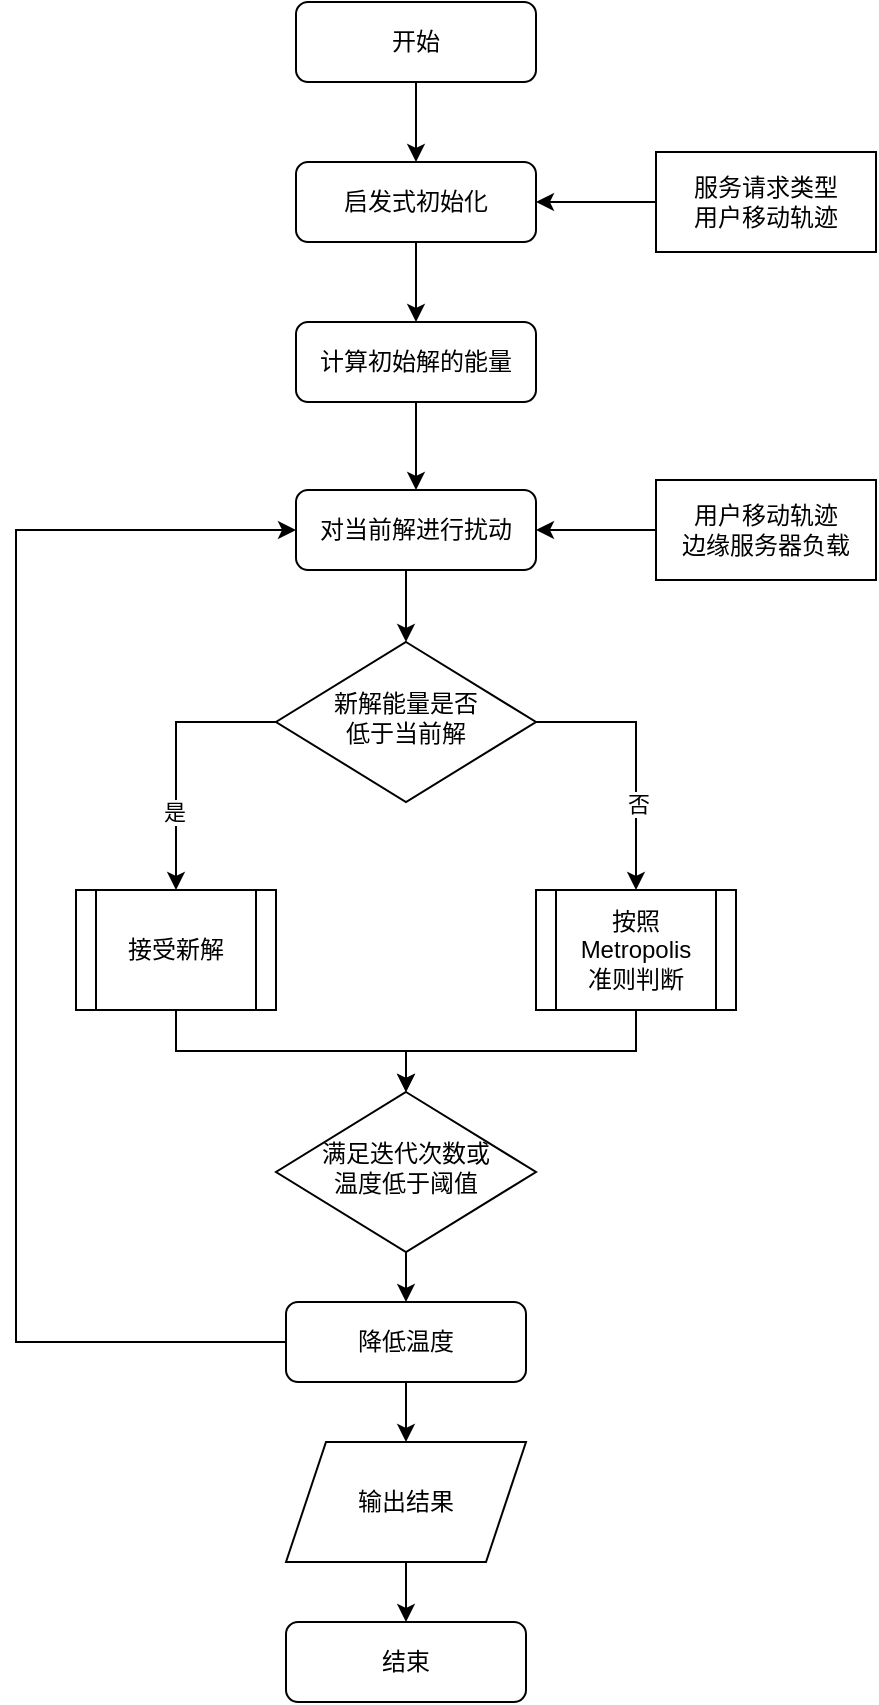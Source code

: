 <mxfile version="24.7.12">
  <diagram id="C5RBs43oDa-KdzZeNtuy" name="Page-1">
    <mxGraphModel dx="1178" dy="460" grid="1" gridSize="10" guides="1" tooltips="1" connect="1" arrows="1" fold="1" page="1" pageScale="1" pageWidth="827" pageHeight="1169" math="0" shadow="0">
      <root>
        <mxCell id="WIyWlLk6GJQsqaUBKTNV-0" />
        <mxCell id="WIyWlLk6GJQsqaUBKTNV-1" parent="WIyWlLk6GJQsqaUBKTNV-0" />
        <mxCell id="PWz0KlF3nAsmwiw8dwft-7" style="edgeStyle=orthogonalEdgeStyle;rounded=0;orthogonalLoop=1;jettySize=auto;html=1;exitX=0.5;exitY=1;exitDx=0;exitDy=0;entryX=0.5;entryY=0;entryDx=0;entryDy=0;" edge="1" parent="WIyWlLk6GJQsqaUBKTNV-1" source="WIyWlLk6GJQsqaUBKTNV-3" target="PWz0KlF3nAsmwiw8dwft-0">
          <mxGeometry relative="1" as="geometry" />
        </mxCell>
        <mxCell id="WIyWlLk6GJQsqaUBKTNV-3" value="开始" style="rounded=1;whiteSpace=wrap;html=1;fontSize=12;glass=0;strokeWidth=1;shadow=0;" parent="WIyWlLk6GJQsqaUBKTNV-1" vertex="1">
          <mxGeometry x="160" y="40" width="120" height="40" as="geometry" />
        </mxCell>
        <mxCell id="PWz0KlF3nAsmwiw8dwft-9" style="edgeStyle=orthogonalEdgeStyle;rounded=0;orthogonalLoop=1;jettySize=auto;html=1;exitX=0.5;exitY=1;exitDx=0;exitDy=0;entryX=0.5;entryY=0;entryDx=0;entryDy=0;" edge="1" parent="WIyWlLk6GJQsqaUBKTNV-1" source="PWz0KlF3nAsmwiw8dwft-0" target="PWz0KlF3nAsmwiw8dwft-8">
          <mxGeometry relative="1" as="geometry" />
        </mxCell>
        <mxCell id="PWz0KlF3nAsmwiw8dwft-0" value="启发式初始化" style="rounded=1;whiteSpace=wrap;html=1;fontSize=12;glass=0;strokeWidth=1;shadow=0;" vertex="1" parent="WIyWlLk6GJQsqaUBKTNV-1">
          <mxGeometry x="160" y="120" width="120" height="40" as="geometry" />
        </mxCell>
        <mxCell id="PWz0KlF3nAsmwiw8dwft-6" style="edgeStyle=orthogonalEdgeStyle;rounded=0;orthogonalLoop=1;jettySize=auto;html=1;exitX=0;exitY=0.5;exitDx=0;exitDy=0;entryX=1;entryY=0.5;entryDx=0;entryDy=0;" edge="1" parent="WIyWlLk6GJQsqaUBKTNV-1" source="PWz0KlF3nAsmwiw8dwft-2" target="PWz0KlF3nAsmwiw8dwft-0">
          <mxGeometry relative="1" as="geometry" />
        </mxCell>
        <mxCell id="PWz0KlF3nAsmwiw8dwft-2" value="服务请求类型&lt;div&gt;用户移动轨迹&lt;/div&gt;" style="rounded=0;whiteSpace=wrap;html=1;" vertex="1" parent="WIyWlLk6GJQsqaUBKTNV-1">
          <mxGeometry x="340" y="115" width="110" height="50" as="geometry" />
        </mxCell>
        <mxCell id="PWz0KlF3nAsmwiw8dwft-11" style="edgeStyle=orthogonalEdgeStyle;rounded=0;orthogonalLoop=1;jettySize=auto;html=1;entryX=0.5;entryY=0;entryDx=0;entryDy=0;" edge="1" parent="WIyWlLk6GJQsqaUBKTNV-1" source="PWz0KlF3nAsmwiw8dwft-8" target="PWz0KlF3nAsmwiw8dwft-10">
          <mxGeometry relative="1" as="geometry" />
        </mxCell>
        <mxCell id="PWz0KlF3nAsmwiw8dwft-8" value="计算初始解的能量" style="rounded=1;whiteSpace=wrap;html=1;fontSize=12;glass=0;strokeWidth=1;shadow=0;" vertex="1" parent="WIyWlLk6GJQsqaUBKTNV-1">
          <mxGeometry x="160" y="200" width="120" height="40" as="geometry" />
        </mxCell>
        <mxCell id="PWz0KlF3nAsmwiw8dwft-15" style="edgeStyle=orthogonalEdgeStyle;rounded=0;orthogonalLoop=1;jettySize=auto;html=1;exitX=0.5;exitY=1;exitDx=0;exitDy=0;entryX=0.5;entryY=0;entryDx=0;entryDy=0;" edge="1" parent="WIyWlLk6GJQsqaUBKTNV-1" source="PWz0KlF3nAsmwiw8dwft-10" target="PWz0KlF3nAsmwiw8dwft-14">
          <mxGeometry relative="1" as="geometry" />
        </mxCell>
        <mxCell id="PWz0KlF3nAsmwiw8dwft-10" value="对当前解进行扰动" style="rounded=1;whiteSpace=wrap;html=1;fontSize=12;glass=0;strokeWidth=1;shadow=0;" vertex="1" parent="WIyWlLk6GJQsqaUBKTNV-1">
          <mxGeometry x="160" y="284" width="120" height="40" as="geometry" />
        </mxCell>
        <mxCell id="PWz0KlF3nAsmwiw8dwft-12" value="&lt;div&gt;用户移动轨迹&lt;/div&gt;&lt;div&gt;边缘服务器负载&lt;/div&gt;" style="rounded=0;whiteSpace=wrap;html=1;" vertex="1" parent="WIyWlLk6GJQsqaUBKTNV-1">
          <mxGeometry x="340" y="279" width="110" height="50" as="geometry" />
        </mxCell>
        <mxCell id="PWz0KlF3nAsmwiw8dwft-13" style="edgeStyle=orthogonalEdgeStyle;rounded=0;orthogonalLoop=1;jettySize=auto;html=1;exitX=0;exitY=0.5;exitDx=0;exitDy=0;entryX=1;entryY=0.5;entryDx=0;entryDy=0;" edge="1" parent="WIyWlLk6GJQsqaUBKTNV-1">
          <mxGeometry relative="1" as="geometry">
            <mxPoint x="340" y="304" as="sourcePoint" />
            <mxPoint x="280" y="304" as="targetPoint" />
          </mxGeometry>
        </mxCell>
        <mxCell id="PWz0KlF3nAsmwiw8dwft-18" style="edgeStyle=orthogonalEdgeStyle;rounded=0;orthogonalLoop=1;jettySize=auto;html=1;exitX=1;exitY=0.5;exitDx=0;exitDy=0;entryX=0.5;entryY=0;entryDx=0;entryDy=0;" edge="1" parent="WIyWlLk6GJQsqaUBKTNV-1" source="PWz0KlF3nAsmwiw8dwft-14" target="PWz0KlF3nAsmwiw8dwft-17">
          <mxGeometry relative="1" as="geometry" />
        </mxCell>
        <mxCell id="PWz0KlF3nAsmwiw8dwft-21" value="否" style="edgeLabel;html=1;align=center;verticalAlign=middle;resizable=0;points=[];" vertex="1" connectable="0" parent="PWz0KlF3nAsmwiw8dwft-18">
          <mxGeometry x="0.349" y="1" relative="1" as="geometry">
            <mxPoint as="offset" />
          </mxGeometry>
        </mxCell>
        <mxCell id="PWz0KlF3nAsmwiw8dwft-19" style="edgeStyle=orthogonalEdgeStyle;rounded=0;orthogonalLoop=1;jettySize=auto;html=1;exitX=0;exitY=0.5;exitDx=0;exitDy=0;" edge="1" parent="WIyWlLk6GJQsqaUBKTNV-1" source="PWz0KlF3nAsmwiw8dwft-14" target="PWz0KlF3nAsmwiw8dwft-16">
          <mxGeometry relative="1" as="geometry" />
        </mxCell>
        <mxCell id="PWz0KlF3nAsmwiw8dwft-22" value="是" style="edgeLabel;html=1;align=center;verticalAlign=middle;resizable=0;points=[];" vertex="1" connectable="0" parent="PWz0KlF3nAsmwiw8dwft-19">
          <mxGeometry x="0.409" y="-1" relative="1" as="geometry">
            <mxPoint as="offset" />
          </mxGeometry>
        </mxCell>
        <mxCell id="PWz0KlF3nAsmwiw8dwft-14" value="新解能量是否&lt;div&gt;低于当前解&lt;/div&gt;" style="rhombus;whiteSpace=wrap;html=1;shadow=0;fontFamily=Helvetica;fontSize=12;align=center;strokeWidth=1;spacing=6;spacingTop=-4;" vertex="1" parent="WIyWlLk6GJQsqaUBKTNV-1">
          <mxGeometry x="150" y="360" width="130" height="80" as="geometry" />
        </mxCell>
        <mxCell id="PWz0KlF3nAsmwiw8dwft-16" value="接受新解" style="shape=process;whiteSpace=wrap;html=1;backgroundOutline=1;" vertex="1" parent="WIyWlLk6GJQsqaUBKTNV-1">
          <mxGeometry x="50" y="484" width="100" height="60" as="geometry" />
        </mxCell>
        <mxCell id="PWz0KlF3nAsmwiw8dwft-25" style="edgeStyle=orthogonalEdgeStyle;rounded=0;orthogonalLoop=1;jettySize=auto;html=1;exitX=0.5;exitY=1;exitDx=0;exitDy=0;entryX=0.5;entryY=0;entryDx=0;entryDy=0;" edge="1" parent="WIyWlLk6GJQsqaUBKTNV-1" source="PWz0KlF3nAsmwiw8dwft-17" target="PWz0KlF3nAsmwiw8dwft-23">
          <mxGeometry relative="1" as="geometry" />
        </mxCell>
        <mxCell id="PWz0KlF3nAsmwiw8dwft-17" value="按照Metropolis&lt;div&gt;准则判断&lt;/div&gt;" style="shape=process;whiteSpace=wrap;html=1;backgroundOutline=1;" vertex="1" parent="WIyWlLk6GJQsqaUBKTNV-1">
          <mxGeometry x="280" y="484" width="100" height="60" as="geometry" />
        </mxCell>
        <mxCell id="PWz0KlF3nAsmwiw8dwft-29" style="edgeStyle=orthogonalEdgeStyle;rounded=0;orthogonalLoop=1;jettySize=auto;html=1;exitX=0.5;exitY=1;exitDx=0;exitDy=0;entryX=0.5;entryY=0;entryDx=0;entryDy=0;" edge="1" parent="WIyWlLk6GJQsqaUBKTNV-1" source="PWz0KlF3nAsmwiw8dwft-23" target="PWz0KlF3nAsmwiw8dwft-28">
          <mxGeometry relative="1" as="geometry" />
        </mxCell>
        <mxCell id="PWz0KlF3nAsmwiw8dwft-23" value="满足迭代次数或&lt;div&gt;温度低于阈值&lt;/div&gt;" style="rhombus;whiteSpace=wrap;html=1;shadow=0;fontFamily=Helvetica;fontSize=12;align=center;strokeWidth=1;spacing=6;spacingTop=-4;" vertex="1" parent="WIyWlLk6GJQsqaUBKTNV-1">
          <mxGeometry x="150" y="585" width="130" height="80" as="geometry" />
        </mxCell>
        <mxCell id="PWz0KlF3nAsmwiw8dwft-24" style="edgeStyle=orthogonalEdgeStyle;rounded=0;orthogonalLoop=1;jettySize=auto;html=1;exitX=0.5;exitY=1;exitDx=0;exitDy=0;entryX=0.5;entryY=0;entryDx=0;entryDy=0;" edge="1" parent="WIyWlLk6GJQsqaUBKTNV-1" source="PWz0KlF3nAsmwiw8dwft-16" target="PWz0KlF3nAsmwiw8dwft-23">
          <mxGeometry relative="1" as="geometry" />
        </mxCell>
        <mxCell id="PWz0KlF3nAsmwiw8dwft-30" style="edgeStyle=orthogonalEdgeStyle;rounded=0;orthogonalLoop=1;jettySize=auto;html=1;exitX=0;exitY=0.5;exitDx=0;exitDy=0;entryX=0;entryY=0.5;entryDx=0;entryDy=0;" edge="1" parent="WIyWlLk6GJQsqaUBKTNV-1" source="PWz0KlF3nAsmwiw8dwft-28" target="PWz0KlF3nAsmwiw8dwft-10">
          <mxGeometry relative="1" as="geometry">
            <Array as="points">
              <mxPoint x="20" y="710" />
              <mxPoint x="20" y="304" />
            </Array>
          </mxGeometry>
        </mxCell>
        <mxCell id="PWz0KlF3nAsmwiw8dwft-32" style="edgeStyle=orthogonalEdgeStyle;rounded=0;orthogonalLoop=1;jettySize=auto;html=1;exitX=0.5;exitY=1;exitDx=0;exitDy=0;entryX=0.5;entryY=0;entryDx=0;entryDy=0;" edge="1" parent="WIyWlLk6GJQsqaUBKTNV-1" source="PWz0KlF3nAsmwiw8dwft-28" target="PWz0KlF3nAsmwiw8dwft-31">
          <mxGeometry relative="1" as="geometry" />
        </mxCell>
        <mxCell id="PWz0KlF3nAsmwiw8dwft-28" value="降低温度" style="rounded=1;whiteSpace=wrap;html=1;fontSize=12;glass=0;strokeWidth=1;shadow=0;" vertex="1" parent="WIyWlLk6GJQsqaUBKTNV-1">
          <mxGeometry x="155" y="690" width="120" height="40" as="geometry" />
        </mxCell>
        <mxCell id="PWz0KlF3nAsmwiw8dwft-34" style="edgeStyle=orthogonalEdgeStyle;rounded=0;orthogonalLoop=1;jettySize=auto;html=1;exitX=0.5;exitY=1;exitDx=0;exitDy=0;entryX=0.5;entryY=0;entryDx=0;entryDy=0;" edge="1" parent="WIyWlLk6GJQsqaUBKTNV-1" source="PWz0KlF3nAsmwiw8dwft-31" target="PWz0KlF3nAsmwiw8dwft-33">
          <mxGeometry relative="1" as="geometry" />
        </mxCell>
        <mxCell id="PWz0KlF3nAsmwiw8dwft-31" value="输出结果" style="shape=parallelogram;perimeter=parallelogramPerimeter;whiteSpace=wrap;html=1;fixedSize=1;" vertex="1" parent="WIyWlLk6GJQsqaUBKTNV-1">
          <mxGeometry x="155" y="760" width="120" height="60" as="geometry" />
        </mxCell>
        <mxCell id="PWz0KlF3nAsmwiw8dwft-33" value="结束" style="rounded=1;whiteSpace=wrap;html=1;fontSize=12;glass=0;strokeWidth=1;shadow=0;" vertex="1" parent="WIyWlLk6GJQsqaUBKTNV-1">
          <mxGeometry x="155" y="850" width="120" height="40" as="geometry" />
        </mxCell>
      </root>
    </mxGraphModel>
  </diagram>
</mxfile>
